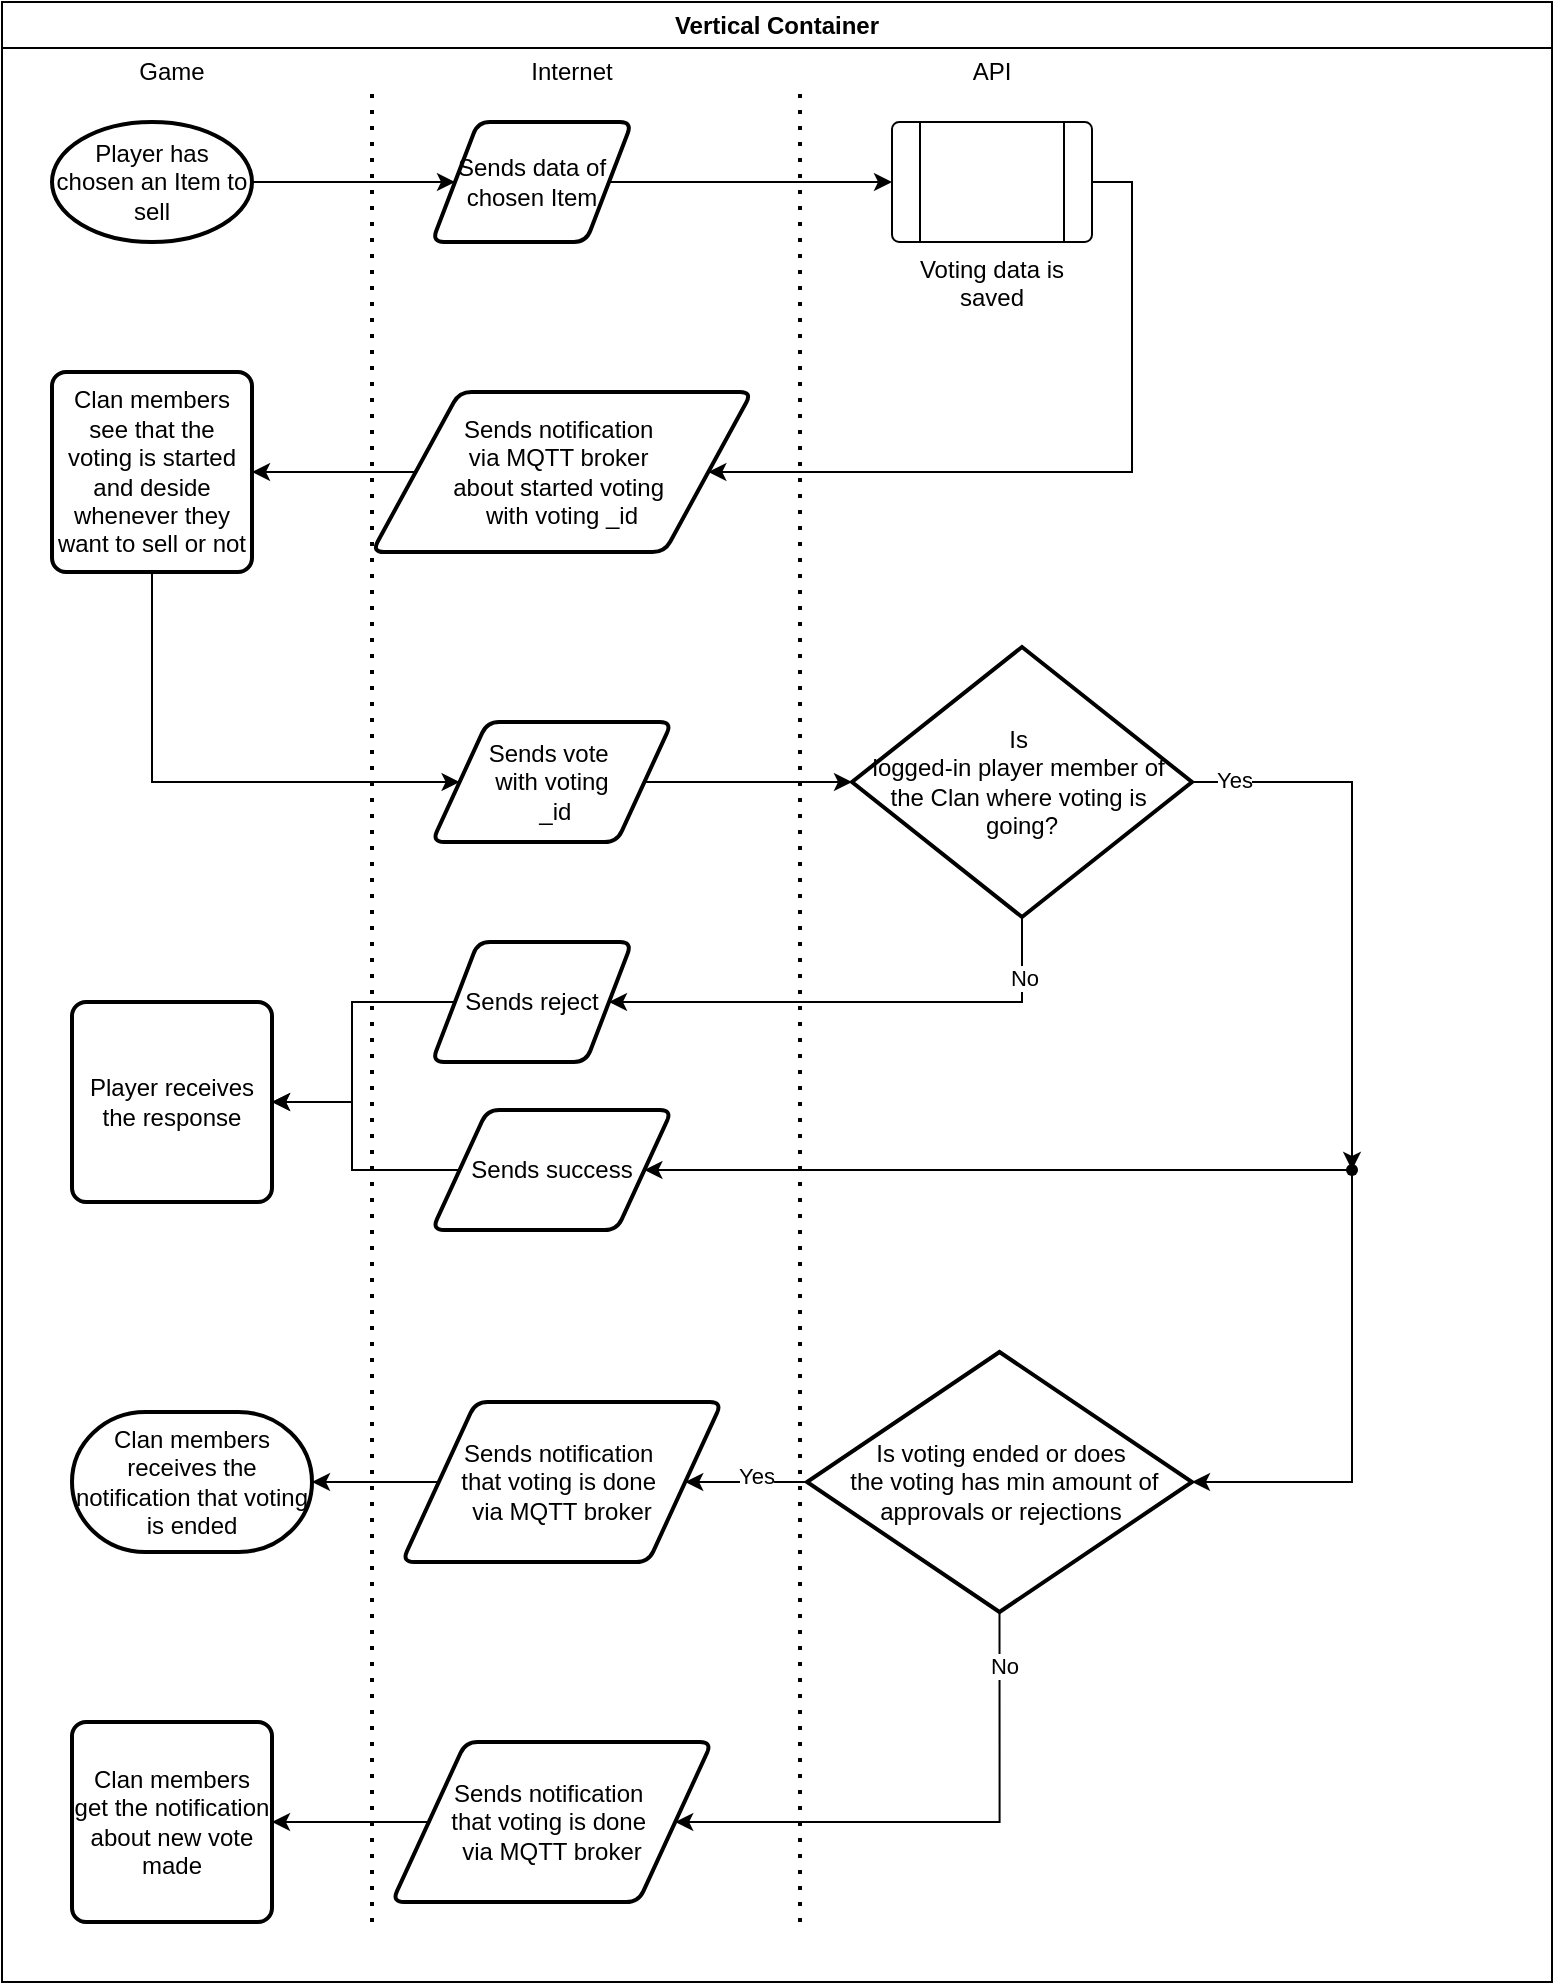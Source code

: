 <mxfile version="24.7.8">
  <diagram id="C5RBs43oDa-KdzZeNtuy" name="Page-1">
    <mxGraphModel dx="1856" dy="1100" grid="1" gridSize="10" guides="1" tooltips="1" connect="1" arrows="1" fold="1" page="1" pageScale="1" pageWidth="827" pageHeight="1169" math="0" shadow="0">
      <root>
        <mxCell id="WIyWlLk6GJQsqaUBKTNV-0" />
        <mxCell id="WIyWlLk6GJQsqaUBKTNV-1" parent="WIyWlLk6GJQsqaUBKTNV-0" />
        <mxCell id="m72Cucl0lrbH9CYc9DHn-51" value="" style="group" vertex="1" connectable="0" parent="WIyWlLk6GJQsqaUBKTNV-1">
          <mxGeometry x="15" width="775" height="990" as="geometry" />
        </mxCell>
        <mxCell id="m72Cucl0lrbH9CYc9DHn-3" value="" style="edgeStyle=orthogonalEdgeStyle;rounded=0;orthogonalLoop=1;jettySize=auto;html=1;" edge="1" parent="m72Cucl0lrbH9CYc9DHn-51" source="m72Cucl0lrbH9CYc9DHn-0" target="m72Cucl0lrbH9CYc9DHn-2">
          <mxGeometry relative="1" as="geometry" />
        </mxCell>
        <mxCell id="m72Cucl0lrbH9CYc9DHn-0" value="Player has chosen an Item to sell" style="strokeWidth=2;html=1;shape=mxgraph.flowchart.start_1;whiteSpace=wrap;" vertex="1" parent="m72Cucl0lrbH9CYc9DHn-51">
          <mxGeometry x="25" y="60" width="100" height="60" as="geometry" />
        </mxCell>
        <mxCell id="m72Cucl0lrbH9CYc9DHn-7" style="edgeStyle=orthogonalEdgeStyle;rounded=0;orthogonalLoop=1;jettySize=auto;html=1;exitX=1;exitY=0.5;exitDx=0;exitDy=0;entryX=1;entryY=0.5;entryDx=0;entryDy=0;" edge="1" parent="m72Cucl0lrbH9CYc9DHn-51" source="m72Cucl0lrbH9CYc9DHn-1" target="m72Cucl0lrbH9CYc9DHn-6">
          <mxGeometry relative="1" as="geometry">
            <Array as="points">
              <mxPoint x="565" y="90" />
              <mxPoint x="565" y="235" />
            </Array>
          </mxGeometry>
        </mxCell>
        <mxCell id="m72Cucl0lrbH9CYc9DHn-1" value="Voting data is saved" style="verticalLabelPosition=bottom;verticalAlign=top;html=1;shape=process;whiteSpace=wrap;rounded=1;size=0.14;arcSize=6;" vertex="1" parent="m72Cucl0lrbH9CYc9DHn-51">
          <mxGeometry x="445" y="60" width="100" height="60" as="geometry" />
        </mxCell>
        <mxCell id="m72Cucl0lrbH9CYc9DHn-4" value="" style="edgeStyle=orthogonalEdgeStyle;rounded=0;orthogonalLoop=1;jettySize=auto;html=1;" edge="1" parent="m72Cucl0lrbH9CYc9DHn-51" source="m72Cucl0lrbH9CYc9DHn-2" target="m72Cucl0lrbH9CYc9DHn-1">
          <mxGeometry relative="1" as="geometry" />
        </mxCell>
        <mxCell id="m72Cucl0lrbH9CYc9DHn-2" value="Sends data of chosen Item" style="shape=parallelogram;html=1;strokeWidth=2;perimeter=parallelogramPerimeter;whiteSpace=wrap;rounded=1;arcSize=12;size=0.23;" vertex="1" parent="m72Cucl0lrbH9CYc9DHn-51">
          <mxGeometry x="215" y="60" width="100" height="60" as="geometry" />
        </mxCell>
        <mxCell id="m72Cucl0lrbH9CYc9DHn-9" value="" style="edgeStyle=orthogonalEdgeStyle;rounded=0;orthogonalLoop=1;jettySize=auto;html=1;" edge="1" parent="m72Cucl0lrbH9CYc9DHn-51" source="m72Cucl0lrbH9CYc9DHn-6" target="m72Cucl0lrbH9CYc9DHn-8">
          <mxGeometry relative="1" as="geometry" />
        </mxCell>
        <mxCell id="m72Cucl0lrbH9CYc9DHn-6" value="Sends notification&amp;nbsp;&lt;div&gt;via MQTT broker&amp;nbsp;&lt;/div&gt;&lt;div&gt;about started voting&amp;nbsp;&lt;/div&gt;&lt;div&gt;with voting _id&lt;/div&gt;" style="shape=parallelogram;html=1;strokeWidth=2;perimeter=parallelogramPerimeter;whiteSpace=wrap;rounded=1;arcSize=12;size=0.23;" vertex="1" parent="m72Cucl0lrbH9CYc9DHn-51">
          <mxGeometry x="185" y="195" width="190" height="80" as="geometry" />
        </mxCell>
        <mxCell id="m72Cucl0lrbH9CYc9DHn-11" style="edgeStyle=orthogonalEdgeStyle;rounded=0;orthogonalLoop=1;jettySize=auto;html=1;exitX=0.5;exitY=1;exitDx=0;exitDy=0;entryX=0;entryY=0.5;entryDx=0;entryDy=0;" edge="1" parent="m72Cucl0lrbH9CYc9DHn-51" source="m72Cucl0lrbH9CYc9DHn-8" target="m72Cucl0lrbH9CYc9DHn-10">
          <mxGeometry relative="1" as="geometry">
            <Array as="points">
              <mxPoint x="75" y="390" />
            </Array>
          </mxGeometry>
        </mxCell>
        <mxCell id="m72Cucl0lrbH9CYc9DHn-8" value="Clan members see that the voting is started and deside whenever they want to sell or not" style="rounded=1;whiteSpace=wrap;html=1;absoluteArcSize=1;arcSize=14;strokeWidth=2;" vertex="1" parent="m72Cucl0lrbH9CYc9DHn-51">
          <mxGeometry x="25" y="185" width="100" height="100" as="geometry" />
        </mxCell>
        <mxCell id="m72Cucl0lrbH9CYc9DHn-13" value="" style="edgeStyle=orthogonalEdgeStyle;rounded=0;orthogonalLoop=1;jettySize=auto;html=1;" edge="1" parent="m72Cucl0lrbH9CYc9DHn-51" source="m72Cucl0lrbH9CYc9DHn-10" target="m72Cucl0lrbH9CYc9DHn-12">
          <mxGeometry relative="1" as="geometry" />
        </mxCell>
        <mxCell id="m72Cucl0lrbH9CYc9DHn-10" value="Sends vote&amp;nbsp;&lt;div&gt;with voting&lt;/div&gt;&lt;div&gt;&amp;nbsp;_id&lt;/div&gt;" style="shape=parallelogram;html=1;strokeWidth=2;perimeter=parallelogramPerimeter;whiteSpace=wrap;rounded=1;arcSize=12;size=0.23;" vertex="1" parent="m72Cucl0lrbH9CYc9DHn-51">
          <mxGeometry x="215" y="360" width="120" height="60" as="geometry" />
        </mxCell>
        <mxCell id="m72Cucl0lrbH9CYc9DHn-19" style="edgeStyle=orthogonalEdgeStyle;rounded=0;orthogonalLoop=1;jettySize=auto;html=1;exitX=0.5;exitY=1;exitDx=0;exitDy=0;exitPerimeter=0;entryX=1;entryY=0.5;entryDx=0;entryDy=0;" edge="1" parent="m72Cucl0lrbH9CYc9DHn-51" source="m72Cucl0lrbH9CYc9DHn-12" target="m72Cucl0lrbH9CYc9DHn-17">
          <mxGeometry relative="1" as="geometry">
            <Array as="points">
              <mxPoint x="510" y="500" />
            </Array>
          </mxGeometry>
        </mxCell>
        <mxCell id="m72Cucl0lrbH9CYc9DHn-43" value="No" style="edgeLabel;html=1;align=center;verticalAlign=middle;resizable=0;points=[];" vertex="1" connectable="0" parent="m72Cucl0lrbH9CYc9DHn-19">
          <mxGeometry x="-0.761" y="1" relative="1" as="geometry">
            <mxPoint as="offset" />
          </mxGeometry>
        </mxCell>
        <mxCell id="m72Cucl0lrbH9CYc9DHn-12" value="Is&amp;nbsp;&lt;div&gt;logged-in player&amp;nbsp;&lt;span style=&quot;background-color: initial;&quot;&gt;member of&amp;nbsp;&lt;/span&gt;&lt;/div&gt;&lt;div&gt;the&amp;nbsp;&lt;span style=&quot;background-color: initial;&quot;&gt;Clan where&amp;nbsp;&lt;/span&gt;&lt;span style=&quot;background-color: initial;&quot;&gt;voting is&amp;nbsp;&lt;/span&gt;&lt;/div&gt;&lt;div&gt;going?&lt;/div&gt;" style="strokeWidth=2;html=1;shape=mxgraph.flowchart.decision;whiteSpace=wrap;" vertex="1" parent="m72Cucl0lrbH9CYc9DHn-51">
          <mxGeometry x="425" y="322.5" width="170" height="135" as="geometry" />
        </mxCell>
        <mxCell id="m72Cucl0lrbH9CYc9DHn-32" value="" style="edgeStyle=orthogonalEdgeStyle;rounded=0;orthogonalLoop=1;jettySize=auto;html=1;" edge="1" parent="m72Cucl0lrbH9CYc9DHn-51" source="m72Cucl0lrbH9CYc9DHn-14" target="m72Cucl0lrbH9CYc9DHn-31">
          <mxGeometry relative="1" as="geometry" />
        </mxCell>
        <mxCell id="m72Cucl0lrbH9CYc9DHn-34" value="Yes" style="edgeLabel;html=1;align=center;verticalAlign=middle;resizable=0;points=[];" vertex="1" connectable="0" parent="m72Cucl0lrbH9CYc9DHn-32">
          <mxGeometry x="-0.155" y="-3" relative="1" as="geometry">
            <mxPoint as="offset" />
          </mxGeometry>
        </mxCell>
        <mxCell id="m72Cucl0lrbH9CYc9DHn-39" style="edgeStyle=orthogonalEdgeStyle;rounded=0;orthogonalLoop=1;jettySize=auto;html=1;exitX=0.5;exitY=1;exitDx=0;exitDy=0;exitPerimeter=0;entryX=1;entryY=0.5;entryDx=0;entryDy=0;" edge="1" parent="m72Cucl0lrbH9CYc9DHn-51" source="m72Cucl0lrbH9CYc9DHn-14" target="m72Cucl0lrbH9CYc9DHn-35">
          <mxGeometry relative="1" as="geometry">
            <Array as="points">
              <mxPoint x="499" y="910" />
            </Array>
          </mxGeometry>
        </mxCell>
        <mxCell id="m72Cucl0lrbH9CYc9DHn-41" value="No" style="edgeLabel;html=1;align=center;verticalAlign=middle;resizable=0;points=[];" vertex="1" connectable="0" parent="m72Cucl0lrbH9CYc9DHn-39">
          <mxGeometry x="-0.801" y="2" relative="1" as="geometry">
            <mxPoint as="offset" />
          </mxGeometry>
        </mxCell>
        <mxCell id="m72Cucl0lrbH9CYc9DHn-14" value="Is voting ended or does&lt;div&gt;&amp;nbsp;the voting has min amount of approvals or rejections&lt;/div&gt;" style="strokeWidth=2;html=1;shape=mxgraph.flowchart.decision;whiteSpace=wrap;" vertex="1" parent="m72Cucl0lrbH9CYc9DHn-51">
          <mxGeometry x="402.5" y="675" width="192.5" height="130" as="geometry" />
        </mxCell>
        <mxCell id="m72Cucl0lrbH9CYc9DHn-15" style="edgeStyle=orthogonalEdgeStyle;rounded=0;orthogonalLoop=1;jettySize=auto;html=1;exitDx=0;exitDy=0;exitPerimeter=0;entryX=1;entryY=0.5;entryDx=0;entryDy=0;entryPerimeter=0;" edge="1" parent="m72Cucl0lrbH9CYc9DHn-51" source="m72Cucl0lrbH9CYc9DHn-24" target="m72Cucl0lrbH9CYc9DHn-14">
          <mxGeometry relative="1" as="geometry">
            <Array as="points">
              <mxPoint x="675" y="390" />
              <mxPoint x="675" y="705" />
            </Array>
          </mxGeometry>
        </mxCell>
        <mxCell id="m72Cucl0lrbH9CYc9DHn-22" style="edgeStyle=orthogonalEdgeStyle;rounded=0;orthogonalLoop=1;jettySize=auto;html=1;exitX=0;exitY=0.5;exitDx=0;exitDy=0;entryX=1;entryY=0.5;entryDx=0;entryDy=0;" edge="1" parent="m72Cucl0lrbH9CYc9DHn-51" source="m72Cucl0lrbH9CYc9DHn-17" target="m72Cucl0lrbH9CYc9DHn-21">
          <mxGeometry relative="1" as="geometry" />
        </mxCell>
        <mxCell id="m72Cucl0lrbH9CYc9DHn-17" value="Sends reject" style="shape=parallelogram;html=1;strokeWidth=2;perimeter=parallelogramPerimeter;whiteSpace=wrap;rounded=1;arcSize=12;size=0.23;" vertex="1" parent="m72Cucl0lrbH9CYc9DHn-51">
          <mxGeometry x="215" y="470" width="100" height="60" as="geometry" />
        </mxCell>
        <mxCell id="m72Cucl0lrbH9CYc9DHn-23" style="edgeStyle=orthogonalEdgeStyle;rounded=0;orthogonalLoop=1;jettySize=auto;html=1;exitX=0;exitY=0.5;exitDx=0;exitDy=0;" edge="1" parent="m72Cucl0lrbH9CYc9DHn-51" source="m72Cucl0lrbH9CYc9DHn-18" target="m72Cucl0lrbH9CYc9DHn-21">
          <mxGeometry relative="1" as="geometry" />
        </mxCell>
        <mxCell id="m72Cucl0lrbH9CYc9DHn-18" value="Sends success" style="shape=parallelogram;html=1;strokeWidth=2;perimeter=parallelogramPerimeter;whiteSpace=wrap;rounded=1;arcSize=12;size=0.23;" vertex="1" parent="m72Cucl0lrbH9CYc9DHn-51">
          <mxGeometry x="215" y="554" width="120" height="60" as="geometry" />
        </mxCell>
        <mxCell id="m72Cucl0lrbH9CYc9DHn-21" value="Player receives the response" style="rounded=1;whiteSpace=wrap;html=1;absoluteArcSize=1;arcSize=14;strokeWidth=2;" vertex="1" parent="m72Cucl0lrbH9CYc9DHn-51">
          <mxGeometry x="35" y="500" width="100" height="100" as="geometry" />
        </mxCell>
        <mxCell id="m72Cucl0lrbH9CYc9DHn-25" value="" style="edgeStyle=orthogonalEdgeStyle;rounded=0;orthogonalLoop=1;jettySize=auto;html=1;exitX=1;exitY=0.5;exitDx=0;exitDy=0;exitPerimeter=0;entryDx=0;entryDy=0;entryPerimeter=0;" edge="1" parent="m72Cucl0lrbH9CYc9DHn-51" source="m72Cucl0lrbH9CYc9DHn-12" target="m72Cucl0lrbH9CYc9DHn-24">
          <mxGeometry relative="1" as="geometry">
            <mxPoint x="595" y="390" as="sourcePoint" />
            <mxPoint x="595" y="705" as="targetPoint" />
            <Array as="points" />
          </mxGeometry>
        </mxCell>
        <mxCell id="m72Cucl0lrbH9CYc9DHn-26" value="Yes" style="edgeLabel;html=1;align=center;verticalAlign=middle;resizable=0;points=[];" vertex="1" connectable="0" parent="m72Cucl0lrbH9CYc9DHn-25">
          <mxGeometry x="-0.91" y="1" relative="1" as="geometry">
            <mxPoint x="8" as="offset" />
          </mxGeometry>
        </mxCell>
        <mxCell id="m72Cucl0lrbH9CYc9DHn-24" value="" style="shape=waypoint;sketch=0;fillStyle=solid;size=6;pointerEvents=1;points=[];fillColor=none;resizable=0;rotatable=0;perimeter=centerPerimeter;snapToPoint=1;" vertex="1" parent="m72Cucl0lrbH9CYc9DHn-51">
          <mxGeometry x="665" y="574" width="20" height="20" as="geometry" />
        </mxCell>
        <mxCell id="m72Cucl0lrbH9CYc9DHn-27" value="" style="endArrow=classic;html=1;rounded=0;exitX=0.316;exitY=0.717;exitDx=0;exitDy=0;exitPerimeter=0;" edge="1" parent="m72Cucl0lrbH9CYc9DHn-51" source="m72Cucl0lrbH9CYc9DHn-24" target="m72Cucl0lrbH9CYc9DHn-18">
          <mxGeometry width="50" height="50" relative="1" as="geometry">
            <mxPoint x="465" y="590" as="sourcePoint" />
            <mxPoint x="515" y="540" as="targetPoint" />
          </mxGeometry>
        </mxCell>
        <mxCell id="m72Cucl0lrbH9CYc9DHn-28" value="Clan members receives the notification that voting is ended" style="strokeWidth=2;html=1;shape=mxgraph.flowchart.terminator;whiteSpace=wrap;" vertex="1" parent="m72Cucl0lrbH9CYc9DHn-51">
          <mxGeometry x="35" y="705" width="120" height="70" as="geometry" />
        </mxCell>
        <mxCell id="m72Cucl0lrbH9CYc9DHn-33" value="" style="edgeStyle=orthogonalEdgeStyle;rounded=0;orthogonalLoop=1;jettySize=auto;html=1;" edge="1" parent="m72Cucl0lrbH9CYc9DHn-51" source="m72Cucl0lrbH9CYc9DHn-31" target="m72Cucl0lrbH9CYc9DHn-28">
          <mxGeometry relative="1" as="geometry" />
        </mxCell>
        <mxCell id="m72Cucl0lrbH9CYc9DHn-31" value="Sends notification&amp;nbsp;&lt;div&gt;that voting is done&amp;nbsp;&lt;/div&gt;&lt;div&gt;via MQTT broker&lt;/div&gt;" style="shape=parallelogram;html=1;strokeWidth=2;perimeter=parallelogramPerimeter;whiteSpace=wrap;rounded=1;arcSize=12;size=0.23;" vertex="1" parent="m72Cucl0lrbH9CYc9DHn-51">
          <mxGeometry x="200" y="700" width="160" height="80" as="geometry" />
        </mxCell>
        <mxCell id="m72Cucl0lrbH9CYc9DHn-40" value="" style="edgeStyle=orthogonalEdgeStyle;rounded=0;orthogonalLoop=1;jettySize=auto;html=1;" edge="1" parent="m72Cucl0lrbH9CYc9DHn-51" source="m72Cucl0lrbH9CYc9DHn-35" target="m72Cucl0lrbH9CYc9DHn-37">
          <mxGeometry relative="1" as="geometry" />
        </mxCell>
        <mxCell id="m72Cucl0lrbH9CYc9DHn-35" value="Sends notification&amp;nbsp;&lt;div&gt;that voting is done&amp;nbsp;&lt;/div&gt;&lt;div&gt;via MQTT broker&lt;/div&gt;" style="shape=parallelogram;html=1;strokeWidth=2;perimeter=parallelogramPerimeter;whiteSpace=wrap;rounded=1;arcSize=12;size=0.23;" vertex="1" parent="m72Cucl0lrbH9CYc9DHn-51">
          <mxGeometry x="195" y="870" width="160" height="80" as="geometry" />
        </mxCell>
        <mxCell id="m72Cucl0lrbH9CYc9DHn-37" value="Clan members get the notification about new vote made" style="rounded=1;whiteSpace=wrap;html=1;absoluteArcSize=1;arcSize=14;strokeWidth=2;" vertex="1" parent="m72Cucl0lrbH9CYc9DHn-51">
          <mxGeometry x="35" y="860" width="100" height="100" as="geometry" />
        </mxCell>
        <mxCell id="m72Cucl0lrbH9CYc9DHn-44" value="" style="endArrow=none;dashed=1;html=1;dashPattern=1 3;strokeWidth=2;rounded=0;" edge="1" parent="m72Cucl0lrbH9CYc9DHn-51">
          <mxGeometry width="50" height="50" relative="1" as="geometry">
            <mxPoint x="185" y="960" as="sourcePoint" />
            <mxPoint x="185" y="40" as="targetPoint" />
          </mxGeometry>
        </mxCell>
        <mxCell id="m72Cucl0lrbH9CYc9DHn-45" value="" style="endArrow=none;dashed=1;html=1;dashPattern=1 3;strokeWidth=2;rounded=0;" edge="1" parent="m72Cucl0lrbH9CYc9DHn-51">
          <mxGeometry width="50" height="50" relative="1" as="geometry">
            <mxPoint x="399" y="960" as="sourcePoint" />
            <mxPoint x="399" y="40" as="targetPoint" />
          </mxGeometry>
        </mxCell>
        <mxCell id="m72Cucl0lrbH9CYc9DHn-46" value="Game" style="text;html=1;align=center;verticalAlign=middle;whiteSpace=wrap;rounded=0;" vertex="1" parent="m72Cucl0lrbH9CYc9DHn-51">
          <mxGeometry x="55" y="20" width="60" height="30" as="geometry" />
        </mxCell>
        <mxCell id="m72Cucl0lrbH9CYc9DHn-47" value="Internet" style="text;html=1;align=center;verticalAlign=middle;whiteSpace=wrap;rounded=0;" vertex="1" parent="m72Cucl0lrbH9CYc9DHn-51">
          <mxGeometry x="255" y="20" width="60" height="30" as="geometry" />
        </mxCell>
        <mxCell id="m72Cucl0lrbH9CYc9DHn-48" value="API" style="text;html=1;align=center;verticalAlign=middle;whiteSpace=wrap;rounded=0;" vertex="1" parent="m72Cucl0lrbH9CYc9DHn-51">
          <mxGeometry x="465" y="20" width="60" height="30" as="geometry" />
        </mxCell>
        <mxCell id="m72Cucl0lrbH9CYc9DHn-49" value="Vertical Container" style="swimlane;whiteSpace=wrap;html=1;" vertex="1" parent="m72Cucl0lrbH9CYc9DHn-51">
          <mxGeometry width="775" height="990" as="geometry" />
        </mxCell>
      </root>
    </mxGraphModel>
  </diagram>
</mxfile>
